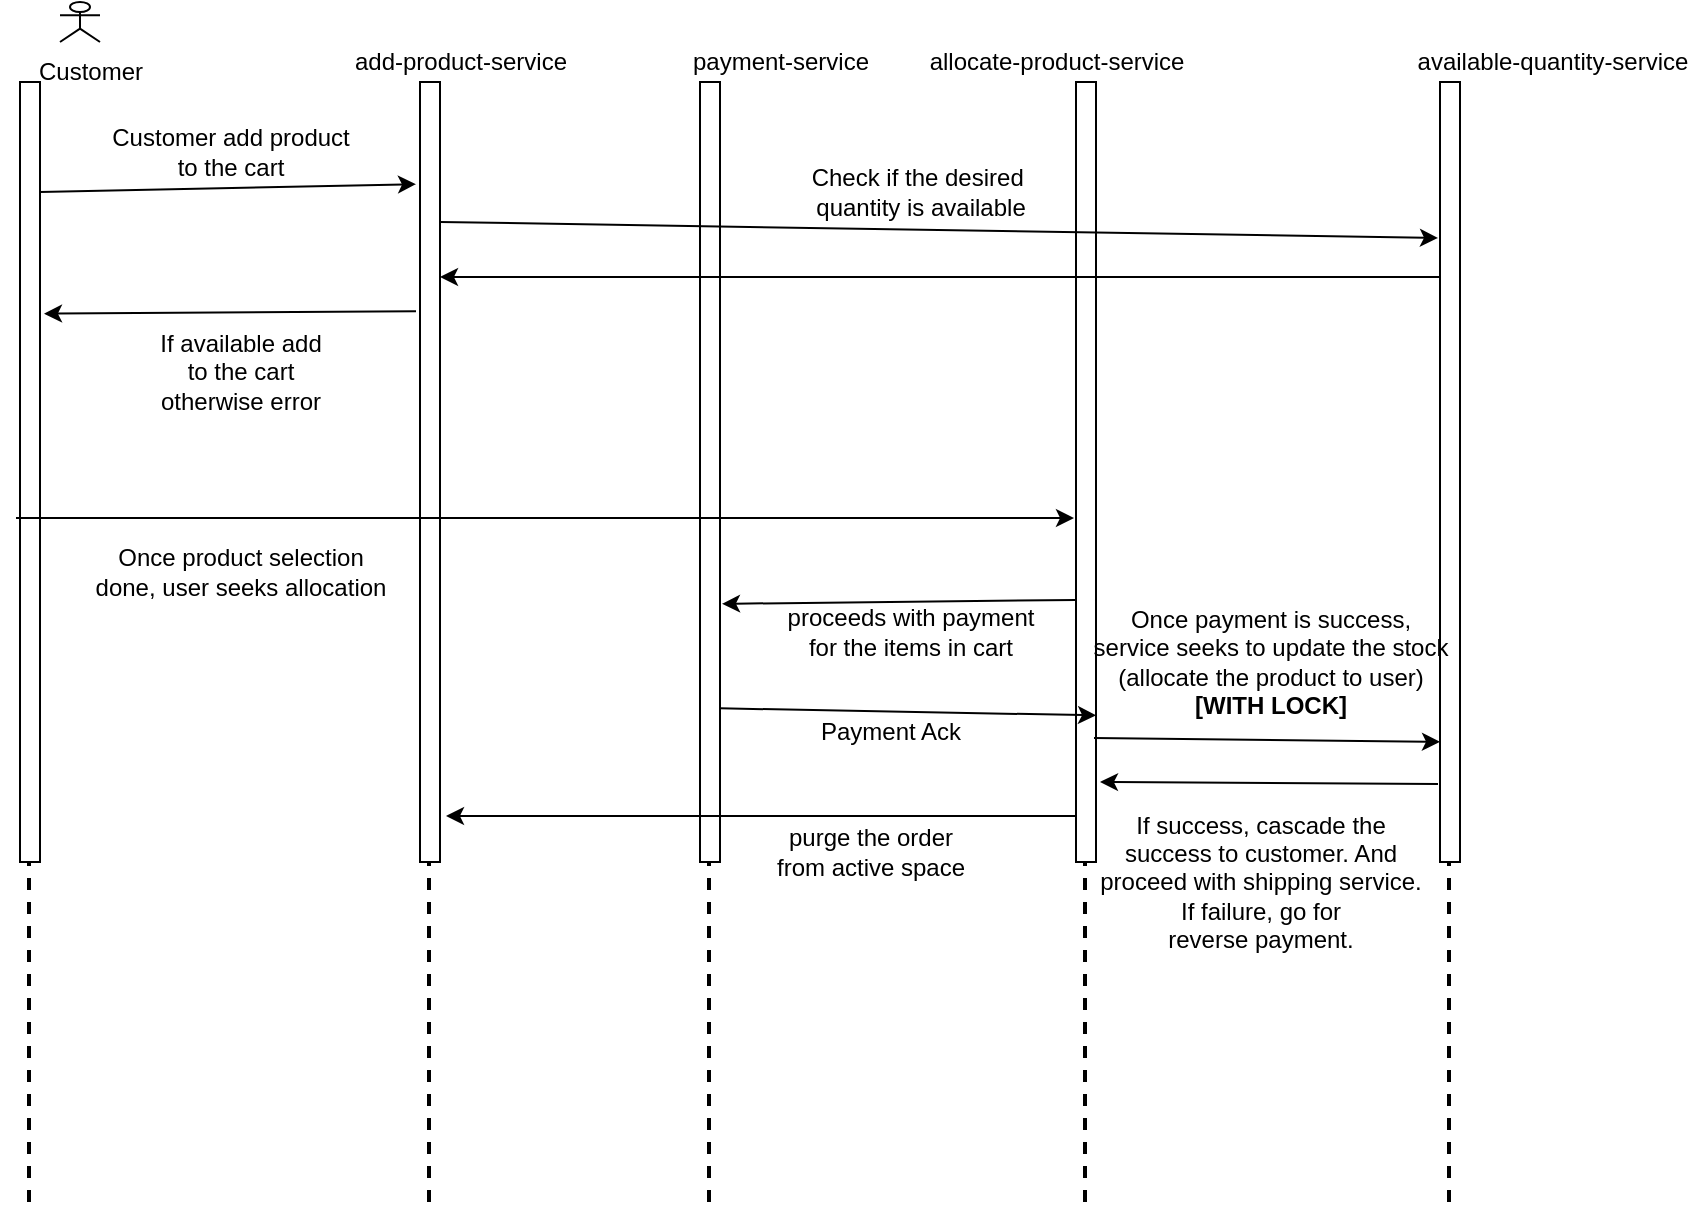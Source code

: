 <mxfile version="13.3.5" type="github">
  <diagram id="vCH8033zbHQZ5CnyX1eL" name="Page-1">
    <mxGraphModel dx="2272" dy="745" grid="1" gridSize="10" guides="1" tooltips="1" connect="1" arrows="1" fold="1" page="1" pageScale="1" pageWidth="850" pageHeight="1100" math="0" shadow="0">
      <root>
        <mxCell id="0" />
        <mxCell id="1" parent="0" />
        <mxCell id="uA97szCd3nxO0NDhHa5H-1" value="" style="rounded=0;whiteSpace=wrap;html=1;" vertex="1" parent="1">
          <mxGeometry x="180" y="560" width="10" height="390" as="geometry" />
        </mxCell>
        <mxCell id="uA97szCd3nxO0NDhHa5H-2" value="" style="rounded=0;whiteSpace=wrap;html=1;" vertex="1" parent="1">
          <mxGeometry x="508" y="560" width="10" height="390" as="geometry" />
        </mxCell>
        <mxCell id="uA97szCd3nxO0NDhHa5H-3" value="" style="rounded=0;whiteSpace=wrap;html=1;" vertex="1" parent="1">
          <mxGeometry x="690" y="560" width="10" height="390" as="geometry" />
        </mxCell>
        <mxCell id="uA97szCd3nxO0NDhHa5H-4" value="add-product-service" style="text;html=1;align=center;verticalAlign=middle;resizable=0;points=[];autosize=1;" vertex="1" parent="1">
          <mxGeometry x="140" y="540" width="120" height="20" as="geometry" />
        </mxCell>
        <mxCell id="uA97szCd3nxO0NDhHa5H-5" value="allocate-product-service&lt;br&gt;" style="text;html=1;align=center;verticalAlign=middle;resizable=0;points=[];autosize=1;" vertex="1" parent="1">
          <mxGeometry x="428" y="540" width="140" height="20" as="geometry" />
        </mxCell>
        <mxCell id="uA97szCd3nxO0NDhHa5H-6" value="available-quantity-service" style="text;html=1;align=center;verticalAlign=middle;resizable=0;points=[];autosize=1;" vertex="1" parent="1">
          <mxGeometry x="671" y="540" width="150" height="20" as="geometry" />
        </mxCell>
        <mxCell id="uA97szCd3nxO0NDhHa5H-7" value="" style="endArrow=none;dashed=1;html=1;jumpSize=5;strokeWidth=2;" edge="1" parent="1">
          <mxGeometry width="50" height="50" relative="1" as="geometry">
            <mxPoint x="184.5" y="1120" as="sourcePoint" />
            <mxPoint x="184.5" y="950" as="targetPoint" />
          </mxGeometry>
        </mxCell>
        <mxCell id="uA97szCd3nxO0NDhHa5H-8" value="" style="endArrow=none;dashed=1;html=1;strokeWidth=2;" edge="1" parent="1">
          <mxGeometry width="50" height="50" relative="1" as="geometry">
            <mxPoint x="512.5" y="1120" as="sourcePoint" />
            <mxPoint x="512.5" y="950" as="targetPoint" />
          </mxGeometry>
        </mxCell>
        <mxCell id="uA97szCd3nxO0NDhHa5H-9" value="" style="endArrow=none;dashed=1;html=1;strokeWidth=2;" edge="1" parent="1">
          <mxGeometry width="50" height="50" relative="1" as="geometry">
            <mxPoint x="694.5" y="1120" as="sourcePoint" />
            <mxPoint x="694.5" y="950" as="targetPoint" />
          </mxGeometry>
        </mxCell>
        <mxCell id="uA97szCd3nxO0NDhHa5H-10" value="" style="rounded=0;whiteSpace=wrap;html=1;" vertex="1" parent="1">
          <mxGeometry x="-20" y="560" width="10" height="390" as="geometry" />
        </mxCell>
        <mxCell id="uA97szCd3nxO0NDhHa5H-11" value="" style="endArrow=none;dashed=1;html=1;jumpSize=5;strokeWidth=2;" edge="1" parent="1">
          <mxGeometry width="50" height="50" relative="1" as="geometry">
            <mxPoint x="-15.5" y="1120" as="sourcePoint" />
            <mxPoint x="-15.5" y="950" as="targetPoint" />
          </mxGeometry>
        </mxCell>
        <mxCell id="uA97szCd3nxO0NDhHa5H-12" value="Customer" style="text;html=1;align=center;verticalAlign=middle;resizable=0;points=[];autosize=1;" vertex="1" parent="1">
          <mxGeometry x="-20" y="545" width="70" height="20" as="geometry" />
        </mxCell>
        <mxCell id="uA97szCd3nxO0NDhHa5H-13" value="" style="shape=umlActor;verticalLabelPosition=bottom;labelBackgroundColor=#ffffff;verticalAlign=top;html=1;outlineConnect=0;" vertex="1" parent="1">
          <mxGeometry y="520" width="20" height="20" as="geometry" />
        </mxCell>
        <mxCell id="uA97szCd3nxO0NDhHa5H-14" value="" style="rounded=0;whiteSpace=wrap;html=1;" vertex="1" parent="1">
          <mxGeometry x="320" y="560" width="10" height="390" as="geometry" />
        </mxCell>
        <mxCell id="uA97szCd3nxO0NDhHa5H-15" value="" style="endArrow=none;dashed=1;html=1;strokeWidth=2;" edge="1" parent="1">
          <mxGeometry width="50" height="50" relative="1" as="geometry">
            <mxPoint x="324.5" y="1120" as="sourcePoint" />
            <mxPoint x="324.5" y="950" as="targetPoint" />
          </mxGeometry>
        </mxCell>
        <mxCell id="uA97szCd3nxO0NDhHa5H-16" value="payment-service" style="text;html=1;align=center;verticalAlign=middle;resizable=0;points=[];autosize=1;" vertex="1" parent="1">
          <mxGeometry x="310" y="540" width="100" height="20" as="geometry" />
        </mxCell>
        <mxCell id="uA97szCd3nxO0NDhHa5H-17" value="" style="endArrow=classic;html=1;entryX=-0.2;entryY=0.131;entryDx=0;entryDy=0;entryPerimeter=0;" edge="1" parent="1" target="uA97szCd3nxO0NDhHa5H-1">
          <mxGeometry width="50" height="50" relative="1" as="geometry">
            <mxPoint x="-10" y="615" as="sourcePoint" />
            <mxPoint x="40" y="565" as="targetPoint" />
          </mxGeometry>
        </mxCell>
        <mxCell id="uA97szCd3nxO0NDhHa5H-18" value="" style="endArrow=classic;html=1;entryX=-0.1;entryY=0.2;entryDx=0;entryDy=0;entryPerimeter=0;" edge="1" parent="1" target="uA97szCd3nxO0NDhHa5H-3">
          <mxGeometry width="50" height="50" relative="1" as="geometry">
            <mxPoint x="190" y="630" as="sourcePoint" />
            <mxPoint x="240" y="580" as="targetPoint" />
          </mxGeometry>
        </mxCell>
        <mxCell id="uA97szCd3nxO0NDhHa5H-19" value="" style="endArrow=classic;html=1;exitX=0;exitY=0.25;exitDx=0;exitDy=0;entryX=1;entryY=0.25;entryDx=0;entryDy=0;" edge="1" parent="1" source="uA97szCd3nxO0NDhHa5H-3" target="uA97szCd3nxO0NDhHa5H-1">
          <mxGeometry width="50" height="50" relative="1" as="geometry">
            <mxPoint x="600" y="700" as="sourcePoint" />
            <mxPoint x="650" y="650" as="targetPoint" />
          </mxGeometry>
        </mxCell>
        <mxCell id="uA97szCd3nxO0NDhHa5H-20" value="Customer add product&lt;br&gt;to the cart" style="text;html=1;align=center;verticalAlign=middle;resizable=0;points=[];autosize=1;" vertex="1" parent="1">
          <mxGeometry x="20" y="580" width="130" height="30" as="geometry" />
        </mxCell>
        <mxCell id="uA97szCd3nxO0NDhHa5H-21" value="Check if the desired&amp;nbsp;&lt;br&gt;quantity is available" style="text;html=1;align=center;verticalAlign=middle;resizable=0;points=[];autosize=1;" vertex="1" parent="1">
          <mxGeometry x="370" y="600" width="120" height="30" as="geometry" />
        </mxCell>
        <mxCell id="uA97szCd3nxO0NDhHa5H-22" value="" style="endArrow=classic;html=1;exitX=-0.2;exitY=0.294;exitDx=0;exitDy=0;exitPerimeter=0;entryX=1.2;entryY=0.297;entryDx=0;entryDy=0;entryPerimeter=0;" edge="1" parent="1" source="uA97szCd3nxO0NDhHa5H-1" target="uA97szCd3nxO0NDhHa5H-10">
          <mxGeometry width="50" height="50" relative="1" as="geometry">
            <mxPoint x="80" y="690" as="sourcePoint" />
            <mxPoint x="130" y="640" as="targetPoint" />
          </mxGeometry>
        </mxCell>
        <mxCell id="uA97szCd3nxO0NDhHa5H-23" value="If available add&lt;br&gt;to the cart&lt;br&gt;otherwise error" style="text;html=1;align=center;verticalAlign=middle;resizable=0;points=[];autosize=1;" vertex="1" parent="1">
          <mxGeometry x="40" y="680" width="100" height="50" as="geometry" />
        </mxCell>
        <mxCell id="uA97szCd3nxO0NDhHa5H-24" value="" style="endArrow=classic;html=1;entryX=-0.1;entryY=0.559;entryDx=0;entryDy=0;entryPerimeter=0;" edge="1" parent="1" target="uA97szCd3nxO0NDhHa5H-2">
          <mxGeometry width="50" height="50" relative="1" as="geometry">
            <mxPoint x="-22" y="778" as="sourcePoint" />
            <mxPoint x="60" y="740" as="targetPoint" />
          </mxGeometry>
        </mxCell>
        <mxCell id="uA97szCd3nxO0NDhHa5H-25" value="Once product selection&lt;br&gt;done, user seeks allocation" style="text;html=1;align=center;verticalAlign=middle;resizable=0;points=[];autosize=1;" vertex="1" parent="1">
          <mxGeometry x="10" y="790" width="160" height="30" as="geometry" />
        </mxCell>
        <mxCell id="uA97szCd3nxO0NDhHa5H-26" value="" style="endArrow=classic;html=1;entryX=1.1;entryY=0.669;entryDx=0;entryDy=0;entryPerimeter=0;exitX=0;exitY=0.664;exitDx=0;exitDy=0;exitPerimeter=0;" edge="1" parent="1" source="uA97szCd3nxO0NDhHa5H-2" target="uA97szCd3nxO0NDhHa5H-14">
          <mxGeometry width="50" height="50" relative="1" as="geometry">
            <mxPoint x="430" y="810" as="sourcePoint" />
            <mxPoint x="480" y="760" as="targetPoint" />
          </mxGeometry>
        </mxCell>
        <mxCell id="uA97szCd3nxO0NDhHa5H-27" value="proceeds with payment&lt;br&gt;for the items in cart" style="text;html=1;align=center;verticalAlign=middle;resizable=0;points=[];autosize=1;" vertex="1" parent="1">
          <mxGeometry x="355" y="820" width="140" height="30" as="geometry" />
        </mxCell>
        <mxCell id="uA97szCd3nxO0NDhHa5H-28" value="" style="endArrow=classic;html=1;exitX=1;exitY=0.803;exitDx=0;exitDy=0;exitPerimeter=0;entryX=1;entryY=0.812;entryDx=0;entryDy=0;entryPerimeter=0;" edge="1" parent="1" source="uA97szCd3nxO0NDhHa5H-14" target="uA97szCd3nxO0NDhHa5H-2">
          <mxGeometry width="50" height="50" relative="1" as="geometry">
            <mxPoint x="340" y="860" as="sourcePoint" />
            <mxPoint x="500" y="830" as="targetPoint" />
          </mxGeometry>
        </mxCell>
        <mxCell id="uA97szCd3nxO0NDhHa5H-29" value="Payment Ack" style="text;html=1;align=center;verticalAlign=middle;resizable=0;points=[];autosize=1;" vertex="1" parent="1">
          <mxGeometry x="370" y="875" width="90" height="20" as="geometry" />
        </mxCell>
        <mxCell id="uA97szCd3nxO0NDhHa5H-30" value="" style="endArrow=classic;html=1;entryX=0;entryY=0.846;entryDx=0;entryDy=0;entryPerimeter=0;exitX=0.9;exitY=0.841;exitDx=0;exitDy=0;exitPerimeter=0;" edge="1" parent="1" source="uA97szCd3nxO0NDhHa5H-2" target="uA97szCd3nxO0NDhHa5H-3">
          <mxGeometry width="50" height="50" relative="1" as="geometry">
            <mxPoint x="513" y="858" as="sourcePoint" />
            <mxPoint x="580" y="840" as="targetPoint" />
          </mxGeometry>
        </mxCell>
        <mxCell id="uA97szCd3nxO0NDhHa5H-31" value="Once payment is success,&lt;br&gt;service seeks to update the stock&lt;br&gt;(allocate the product to user)&lt;br&gt;&lt;b&gt;[WITH LOCK]&lt;/b&gt;" style="text;html=1;align=center;verticalAlign=middle;resizable=0;points=[];autosize=1;" vertex="1" parent="1">
          <mxGeometry x="510" y="820" width="190" height="60" as="geometry" />
        </mxCell>
        <mxCell id="uA97szCd3nxO0NDhHa5H-32" value="" style="endArrow=classic;html=1;exitX=-0.1;exitY=0.9;exitDx=0;exitDy=0;exitPerimeter=0;" edge="1" parent="1" source="uA97szCd3nxO0NDhHa5H-3">
          <mxGeometry width="50" height="50" relative="1" as="geometry">
            <mxPoint x="600" y="950" as="sourcePoint" />
            <mxPoint x="520" y="910" as="targetPoint" />
          </mxGeometry>
        </mxCell>
        <mxCell id="uA97szCd3nxO0NDhHa5H-33" value="If success, cascade the&lt;br&gt;success to customer. And &lt;br&gt;proceed&amp;nbsp;with shipping service.&lt;br&gt;If failure, go for &lt;br&gt;reverse payment." style="text;html=1;align=center;verticalAlign=middle;resizable=0;points=[];autosize=1;" vertex="1" parent="1">
          <mxGeometry x="510" y="920" width="180" height="80" as="geometry" />
        </mxCell>
        <mxCell id="uA97szCd3nxO0NDhHa5H-34" value="" style="endArrow=classic;html=1;entryX=1.3;entryY=0.941;entryDx=0;entryDy=0;entryPerimeter=0;exitX=-0.011;exitY=0.088;exitDx=0;exitDy=0;exitPerimeter=0;" edge="1" parent="1" source="uA97szCd3nxO0NDhHa5H-33" target="uA97szCd3nxO0NDhHa5H-1">
          <mxGeometry width="50" height="50" relative="1" as="geometry">
            <mxPoint x="400" y="950" as="sourcePoint" />
            <mxPoint x="450" y="900" as="targetPoint" />
          </mxGeometry>
        </mxCell>
        <mxCell id="uA97szCd3nxO0NDhHa5H-35" value="purge the order&lt;br&gt;from active space" style="text;html=1;align=center;verticalAlign=middle;resizable=0;points=[];autosize=1;" vertex="1" parent="1">
          <mxGeometry x="350" y="930" width="110" height="30" as="geometry" />
        </mxCell>
      </root>
    </mxGraphModel>
  </diagram>
</mxfile>
